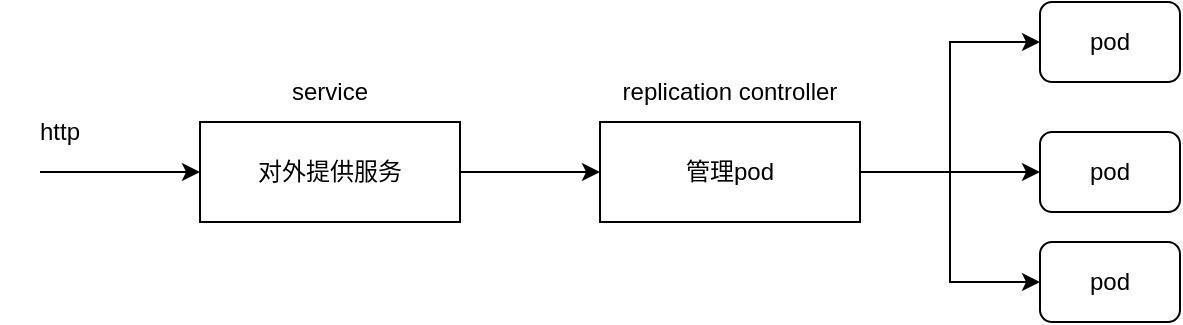 <mxfile version="26.2.14">
  <diagram name="第 1 页" id="-wtF4zk7tYeg59SYWjY4">
    <mxGraphModel dx="1018" dy="689" grid="1" gridSize="10" guides="1" tooltips="1" connect="1" arrows="1" fold="1" page="1" pageScale="1" pageWidth="827" pageHeight="1169" math="0" shadow="0">
      <root>
        <mxCell id="0" />
        <mxCell id="1" parent="0" />
        <mxCell id="4_XccgdZTiEhuxTs1x7G-6" style="edgeStyle=orthogonalEdgeStyle;rounded=0;orthogonalLoop=1;jettySize=auto;html=1;" edge="1" parent="1" source="4_XccgdZTiEhuxTs1x7G-1" target="4_XccgdZTiEhuxTs1x7G-3">
          <mxGeometry relative="1" as="geometry" />
        </mxCell>
        <mxCell id="4_XccgdZTiEhuxTs1x7G-1" value="对外提供服务" style="rounded=0;whiteSpace=wrap;html=1;" vertex="1" parent="1">
          <mxGeometry x="130" y="320" width="130" height="50" as="geometry" />
        </mxCell>
        <mxCell id="4_XccgdZTiEhuxTs1x7G-2" value="service" style="text;html=1;align=center;verticalAlign=middle;whiteSpace=wrap;rounded=0;" vertex="1" parent="1">
          <mxGeometry x="165" y="290" width="60" height="30" as="geometry" />
        </mxCell>
        <mxCell id="4_XccgdZTiEhuxTs1x7G-11" style="edgeStyle=orthogonalEdgeStyle;rounded=0;orthogonalLoop=1;jettySize=auto;html=1;entryX=0;entryY=0.5;entryDx=0;entryDy=0;" edge="1" parent="1" source="4_XccgdZTiEhuxTs1x7G-3" target="4_XccgdZTiEhuxTs1x7G-7">
          <mxGeometry relative="1" as="geometry" />
        </mxCell>
        <mxCell id="4_XccgdZTiEhuxTs1x7G-12" style="edgeStyle=orthogonalEdgeStyle;rounded=0;orthogonalLoop=1;jettySize=auto;html=1;" edge="1" parent="1" source="4_XccgdZTiEhuxTs1x7G-3" target="4_XccgdZTiEhuxTs1x7G-8">
          <mxGeometry relative="1" as="geometry" />
        </mxCell>
        <mxCell id="4_XccgdZTiEhuxTs1x7G-13" style="edgeStyle=orthogonalEdgeStyle;rounded=0;orthogonalLoop=1;jettySize=auto;html=1;entryX=0;entryY=0.5;entryDx=0;entryDy=0;" edge="1" parent="1" source="4_XccgdZTiEhuxTs1x7G-3" target="4_XccgdZTiEhuxTs1x7G-9">
          <mxGeometry relative="1" as="geometry" />
        </mxCell>
        <mxCell id="4_XccgdZTiEhuxTs1x7G-3" value="管理pod" style="rounded=0;whiteSpace=wrap;html=1;" vertex="1" parent="1">
          <mxGeometry x="330" y="320" width="130" height="50" as="geometry" />
        </mxCell>
        <mxCell id="4_XccgdZTiEhuxTs1x7G-4" value="replication controller" style="text;html=1;align=center;verticalAlign=middle;whiteSpace=wrap;rounded=0;" vertex="1" parent="1">
          <mxGeometry x="337" y="290" width="116" height="30" as="geometry" />
        </mxCell>
        <mxCell id="4_XccgdZTiEhuxTs1x7G-7" value="pod" style="rounded=1;whiteSpace=wrap;html=1;" vertex="1" parent="1">
          <mxGeometry x="550" y="260" width="70" height="40" as="geometry" />
        </mxCell>
        <mxCell id="4_XccgdZTiEhuxTs1x7G-8" value="pod" style="rounded=1;whiteSpace=wrap;html=1;" vertex="1" parent="1">
          <mxGeometry x="550" y="325" width="70" height="40" as="geometry" />
        </mxCell>
        <mxCell id="4_XccgdZTiEhuxTs1x7G-9" value="pod" style="rounded=1;whiteSpace=wrap;html=1;" vertex="1" parent="1">
          <mxGeometry x="550" y="380" width="70" height="40" as="geometry" />
        </mxCell>
        <mxCell id="4_XccgdZTiEhuxTs1x7G-14" value="" style="endArrow=classic;html=1;rounded=0;entryX=0;entryY=0.5;entryDx=0;entryDy=0;" edge="1" parent="1" target="4_XccgdZTiEhuxTs1x7G-1">
          <mxGeometry width="50" height="50" relative="1" as="geometry">
            <mxPoint x="50" y="345" as="sourcePoint" />
            <mxPoint x="100" y="330" as="targetPoint" />
          </mxGeometry>
        </mxCell>
        <mxCell id="4_XccgdZTiEhuxTs1x7G-15" value="http" style="text;html=1;align=center;verticalAlign=middle;whiteSpace=wrap;rounded=0;" vertex="1" parent="1">
          <mxGeometry x="30" y="310" width="60" height="30" as="geometry" />
        </mxCell>
      </root>
    </mxGraphModel>
  </diagram>
</mxfile>
